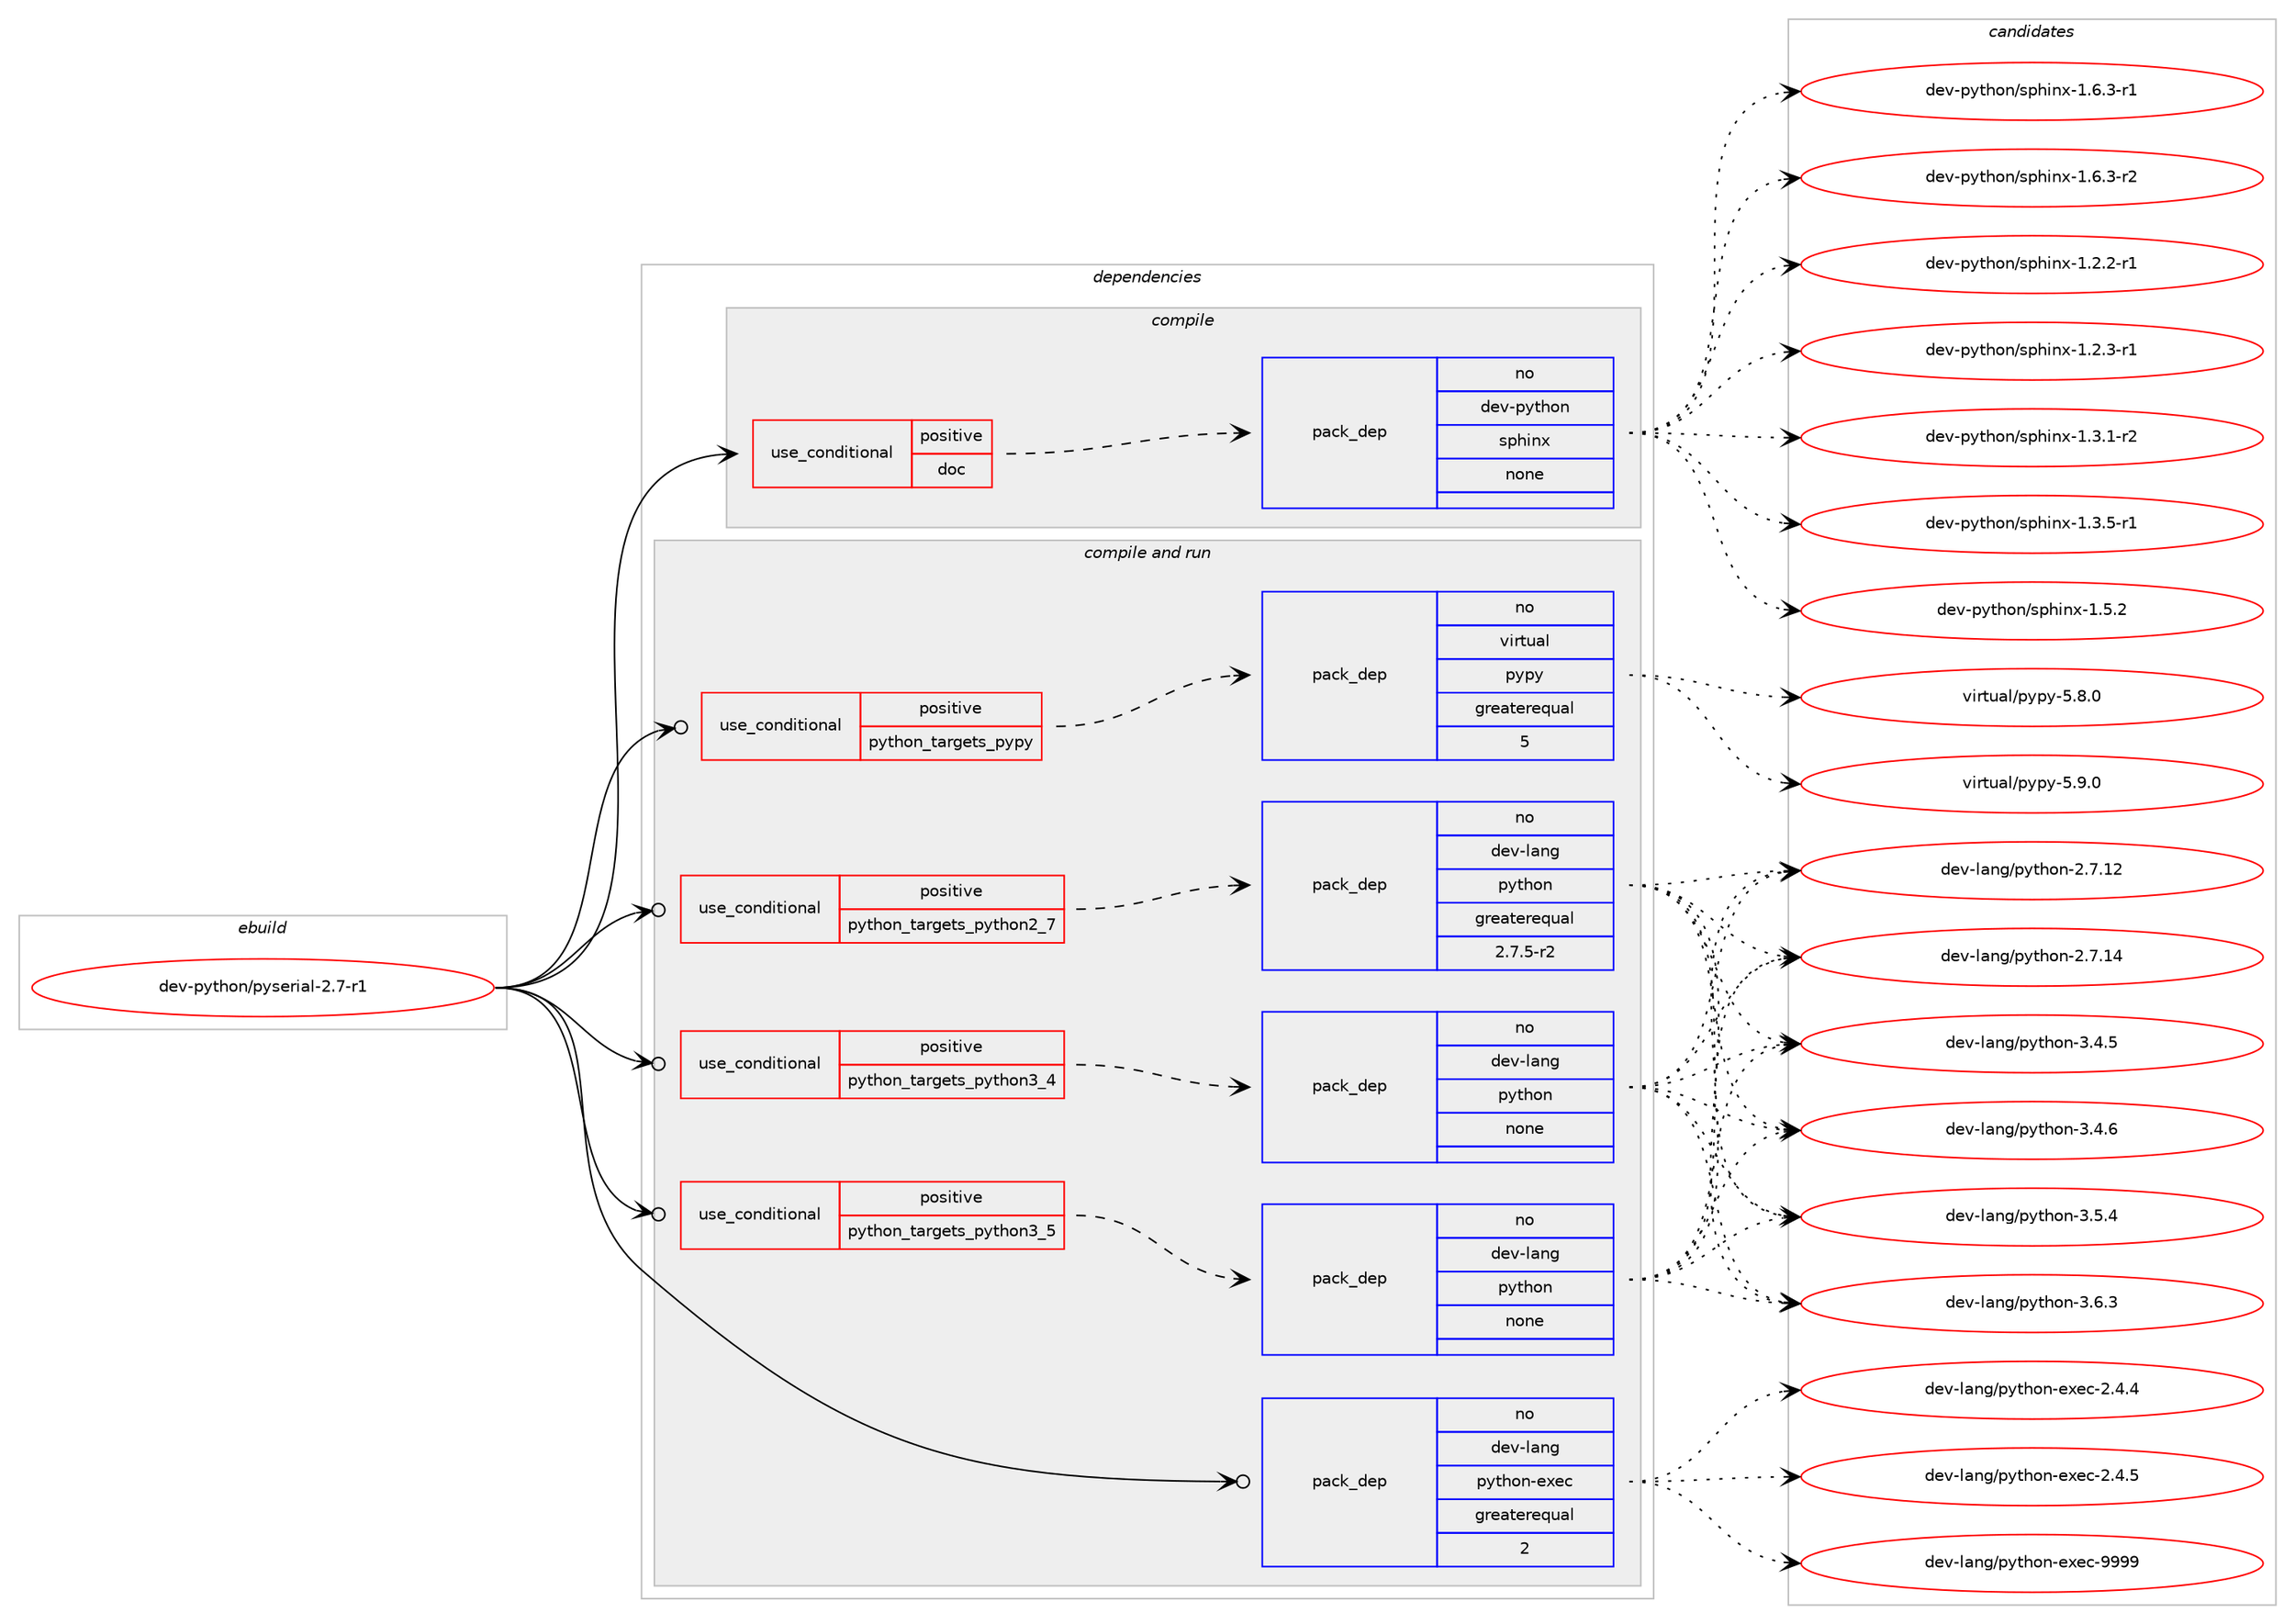 digraph prolog {

# *************
# Graph options
# *************

newrank=true;
concentrate=true;
compound=true;
graph [rankdir=LR,fontname=Helvetica,fontsize=10,ranksep=1.5];#, ranksep=2.5, nodesep=0.2];
edge  [arrowhead=vee];
node  [fontname=Helvetica,fontsize=10];

# **********
# The ebuild
# **********

subgraph cluster_leftcol {
color=gray;
rank=same;
label=<<i>ebuild</i>>;
id [label="dev-python/pyserial-2.7-r1", color=red, width=4, href="../dev-python/pyserial-2.7-r1.svg"];
}

# ****************
# The dependencies
# ****************

subgraph cluster_midcol {
color=gray;
label=<<i>dependencies</i>>;
subgraph cluster_compile {
fillcolor="#eeeeee";
style=filled;
label=<<i>compile</i>>;
subgraph cond39284 {
dependency179035 [label=<<TABLE BORDER="0" CELLBORDER="1" CELLSPACING="0" CELLPADDING="4"><TR><TD ROWSPAN="3" CELLPADDING="10">use_conditional</TD></TR><TR><TD>positive</TD></TR><TR><TD>doc</TD></TR></TABLE>>, shape=none, color=red];
subgraph pack135819 {
dependency179036 [label=<<TABLE BORDER="0" CELLBORDER="1" CELLSPACING="0" CELLPADDING="4" WIDTH="220"><TR><TD ROWSPAN="6" CELLPADDING="30">pack_dep</TD></TR><TR><TD WIDTH="110">no</TD></TR><TR><TD>dev-python</TD></TR><TR><TD>sphinx</TD></TR><TR><TD>none</TD></TR><TR><TD></TD></TR></TABLE>>, shape=none, color=blue];
}
dependency179035:e -> dependency179036:w [weight=20,style="dashed",arrowhead="vee"];
}
id:e -> dependency179035:w [weight=20,style="solid",arrowhead="vee"];
}
subgraph cluster_compileandrun {
fillcolor="#eeeeee";
style=filled;
label=<<i>compile and run</i>>;
subgraph cond39285 {
dependency179037 [label=<<TABLE BORDER="0" CELLBORDER="1" CELLSPACING="0" CELLPADDING="4"><TR><TD ROWSPAN="3" CELLPADDING="10">use_conditional</TD></TR><TR><TD>positive</TD></TR><TR><TD>python_targets_pypy</TD></TR></TABLE>>, shape=none, color=red];
subgraph pack135820 {
dependency179038 [label=<<TABLE BORDER="0" CELLBORDER="1" CELLSPACING="0" CELLPADDING="4" WIDTH="220"><TR><TD ROWSPAN="6" CELLPADDING="30">pack_dep</TD></TR><TR><TD WIDTH="110">no</TD></TR><TR><TD>virtual</TD></TR><TR><TD>pypy</TD></TR><TR><TD>greaterequal</TD></TR><TR><TD>5</TD></TR></TABLE>>, shape=none, color=blue];
}
dependency179037:e -> dependency179038:w [weight=20,style="dashed",arrowhead="vee"];
}
id:e -> dependency179037:w [weight=20,style="solid",arrowhead="odotvee"];
subgraph cond39286 {
dependency179039 [label=<<TABLE BORDER="0" CELLBORDER="1" CELLSPACING="0" CELLPADDING="4"><TR><TD ROWSPAN="3" CELLPADDING="10">use_conditional</TD></TR><TR><TD>positive</TD></TR><TR><TD>python_targets_python2_7</TD></TR></TABLE>>, shape=none, color=red];
subgraph pack135821 {
dependency179040 [label=<<TABLE BORDER="0" CELLBORDER="1" CELLSPACING="0" CELLPADDING="4" WIDTH="220"><TR><TD ROWSPAN="6" CELLPADDING="30">pack_dep</TD></TR><TR><TD WIDTH="110">no</TD></TR><TR><TD>dev-lang</TD></TR><TR><TD>python</TD></TR><TR><TD>greaterequal</TD></TR><TR><TD>2.7.5-r2</TD></TR></TABLE>>, shape=none, color=blue];
}
dependency179039:e -> dependency179040:w [weight=20,style="dashed",arrowhead="vee"];
}
id:e -> dependency179039:w [weight=20,style="solid",arrowhead="odotvee"];
subgraph cond39287 {
dependency179041 [label=<<TABLE BORDER="0" CELLBORDER="1" CELLSPACING="0" CELLPADDING="4"><TR><TD ROWSPAN="3" CELLPADDING="10">use_conditional</TD></TR><TR><TD>positive</TD></TR><TR><TD>python_targets_python3_4</TD></TR></TABLE>>, shape=none, color=red];
subgraph pack135822 {
dependency179042 [label=<<TABLE BORDER="0" CELLBORDER="1" CELLSPACING="0" CELLPADDING="4" WIDTH="220"><TR><TD ROWSPAN="6" CELLPADDING="30">pack_dep</TD></TR><TR><TD WIDTH="110">no</TD></TR><TR><TD>dev-lang</TD></TR><TR><TD>python</TD></TR><TR><TD>none</TD></TR><TR><TD></TD></TR></TABLE>>, shape=none, color=blue];
}
dependency179041:e -> dependency179042:w [weight=20,style="dashed",arrowhead="vee"];
}
id:e -> dependency179041:w [weight=20,style="solid",arrowhead="odotvee"];
subgraph cond39288 {
dependency179043 [label=<<TABLE BORDER="0" CELLBORDER="1" CELLSPACING="0" CELLPADDING="4"><TR><TD ROWSPAN="3" CELLPADDING="10">use_conditional</TD></TR><TR><TD>positive</TD></TR><TR><TD>python_targets_python3_5</TD></TR></TABLE>>, shape=none, color=red];
subgraph pack135823 {
dependency179044 [label=<<TABLE BORDER="0" CELLBORDER="1" CELLSPACING="0" CELLPADDING="4" WIDTH="220"><TR><TD ROWSPAN="6" CELLPADDING="30">pack_dep</TD></TR><TR><TD WIDTH="110">no</TD></TR><TR><TD>dev-lang</TD></TR><TR><TD>python</TD></TR><TR><TD>none</TD></TR><TR><TD></TD></TR></TABLE>>, shape=none, color=blue];
}
dependency179043:e -> dependency179044:w [weight=20,style="dashed",arrowhead="vee"];
}
id:e -> dependency179043:w [weight=20,style="solid",arrowhead="odotvee"];
subgraph pack135824 {
dependency179045 [label=<<TABLE BORDER="0" CELLBORDER="1" CELLSPACING="0" CELLPADDING="4" WIDTH="220"><TR><TD ROWSPAN="6" CELLPADDING="30">pack_dep</TD></TR><TR><TD WIDTH="110">no</TD></TR><TR><TD>dev-lang</TD></TR><TR><TD>python-exec</TD></TR><TR><TD>greaterequal</TD></TR><TR><TD>2</TD></TR></TABLE>>, shape=none, color=blue];
}
id:e -> dependency179045:w [weight=20,style="solid",arrowhead="odotvee"];
}
subgraph cluster_run {
fillcolor="#eeeeee";
style=filled;
label=<<i>run</i>>;
}
}

# **************
# The candidates
# **************

subgraph cluster_choices {
rank=same;
color=gray;
label=<<i>candidates</i>>;

subgraph choice135819 {
color=black;
nodesep=1;
choice10010111845112121116104111110471151121041051101204549465046504511449 [label="dev-python/sphinx-1.2.2-r1", color=red, width=4,href="../dev-python/sphinx-1.2.2-r1.svg"];
choice10010111845112121116104111110471151121041051101204549465046514511449 [label="dev-python/sphinx-1.2.3-r1", color=red, width=4,href="../dev-python/sphinx-1.2.3-r1.svg"];
choice10010111845112121116104111110471151121041051101204549465146494511450 [label="dev-python/sphinx-1.3.1-r2", color=red, width=4,href="../dev-python/sphinx-1.3.1-r2.svg"];
choice10010111845112121116104111110471151121041051101204549465146534511449 [label="dev-python/sphinx-1.3.5-r1", color=red, width=4,href="../dev-python/sphinx-1.3.5-r1.svg"];
choice1001011184511212111610411111047115112104105110120454946534650 [label="dev-python/sphinx-1.5.2", color=red, width=4,href="../dev-python/sphinx-1.5.2.svg"];
choice10010111845112121116104111110471151121041051101204549465446514511449 [label="dev-python/sphinx-1.6.3-r1", color=red, width=4,href="../dev-python/sphinx-1.6.3-r1.svg"];
choice10010111845112121116104111110471151121041051101204549465446514511450 [label="dev-python/sphinx-1.6.3-r2", color=red, width=4,href="../dev-python/sphinx-1.6.3-r2.svg"];
dependency179036:e -> choice10010111845112121116104111110471151121041051101204549465046504511449:w [style=dotted,weight="100"];
dependency179036:e -> choice10010111845112121116104111110471151121041051101204549465046514511449:w [style=dotted,weight="100"];
dependency179036:e -> choice10010111845112121116104111110471151121041051101204549465146494511450:w [style=dotted,weight="100"];
dependency179036:e -> choice10010111845112121116104111110471151121041051101204549465146534511449:w [style=dotted,weight="100"];
dependency179036:e -> choice1001011184511212111610411111047115112104105110120454946534650:w [style=dotted,weight="100"];
dependency179036:e -> choice10010111845112121116104111110471151121041051101204549465446514511449:w [style=dotted,weight="100"];
dependency179036:e -> choice10010111845112121116104111110471151121041051101204549465446514511450:w [style=dotted,weight="100"];
}
subgraph choice135820 {
color=black;
nodesep=1;
choice1181051141161179710847112121112121455346564648 [label="virtual/pypy-5.8.0", color=red, width=4,href="../virtual/pypy-5.8.0.svg"];
choice1181051141161179710847112121112121455346574648 [label="virtual/pypy-5.9.0", color=red, width=4,href="../virtual/pypy-5.9.0.svg"];
dependency179038:e -> choice1181051141161179710847112121112121455346564648:w [style=dotted,weight="100"];
dependency179038:e -> choice1181051141161179710847112121112121455346574648:w [style=dotted,weight="100"];
}
subgraph choice135821 {
color=black;
nodesep=1;
choice10010111845108971101034711212111610411111045504655464950 [label="dev-lang/python-2.7.12", color=red, width=4,href="../dev-lang/python-2.7.12.svg"];
choice10010111845108971101034711212111610411111045504655464952 [label="dev-lang/python-2.7.14", color=red, width=4,href="../dev-lang/python-2.7.14.svg"];
choice100101118451089711010347112121116104111110455146524653 [label="dev-lang/python-3.4.5", color=red, width=4,href="../dev-lang/python-3.4.5.svg"];
choice100101118451089711010347112121116104111110455146524654 [label="dev-lang/python-3.4.6", color=red, width=4,href="../dev-lang/python-3.4.6.svg"];
choice100101118451089711010347112121116104111110455146534652 [label="dev-lang/python-3.5.4", color=red, width=4,href="../dev-lang/python-3.5.4.svg"];
choice100101118451089711010347112121116104111110455146544651 [label="dev-lang/python-3.6.3", color=red, width=4,href="../dev-lang/python-3.6.3.svg"];
dependency179040:e -> choice10010111845108971101034711212111610411111045504655464950:w [style=dotted,weight="100"];
dependency179040:e -> choice10010111845108971101034711212111610411111045504655464952:w [style=dotted,weight="100"];
dependency179040:e -> choice100101118451089711010347112121116104111110455146524653:w [style=dotted,weight="100"];
dependency179040:e -> choice100101118451089711010347112121116104111110455146524654:w [style=dotted,weight="100"];
dependency179040:e -> choice100101118451089711010347112121116104111110455146534652:w [style=dotted,weight="100"];
dependency179040:e -> choice100101118451089711010347112121116104111110455146544651:w [style=dotted,weight="100"];
}
subgraph choice135822 {
color=black;
nodesep=1;
choice10010111845108971101034711212111610411111045504655464950 [label="dev-lang/python-2.7.12", color=red, width=4,href="../dev-lang/python-2.7.12.svg"];
choice10010111845108971101034711212111610411111045504655464952 [label="dev-lang/python-2.7.14", color=red, width=4,href="../dev-lang/python-2.7.14.svg"];
choice100101118451089711010347112121116104111110455146524653 [label="dev-lang/python-3.4.5", color=red, width=4,href="../dev-lang/python-3.4.5.svg"];
choice100101118451089711010347112121116104111110455146524654 [label="dev-lang/python-3.4.6", color=red, width=4,href="../dev-lang/python-3.4.6.svg"];
choice100101118451089711010347112121116104111110455146534652 [label="dev-lang/python-3.5.4", color=red, width=4,href="../dev-lang/python-3.5.4.svg"];
choice100101118451089711010347112121116104111110455146544651 [label="dev-lang/python-3.6.3", color=red, width=4,href="../dev-lang/python-3.6.3.svg"];
dependency179042:e -> choice10010111845108971101034711212111610411111045504655464950:w [style=dotted,weight="100"];
dependency179042:e -> choice10010111845108971101034711212111610411111045504655464952:w [style=dotted,weight="100"];
dependency179042:e -> choice100101118451089711010347112121116104111110455146524653:w [style=dotted,weight="100"];
dependency179042:e -> choice100101118451089711010347112121116104111110455146524654:w [style=dotted,weight="100"];
dependency179042:e -> choice100101118451089711010347112121116104111110455146534652:w [style=dotted,weight="100"];
dependency179042:e -> choice100101118451089711010347112121116104111110455146544651:w [style=dotted,weight="100"];
}
subgraph choice135823 {
color=black;
nodesep=1;
choice10010111845108971101034711212111610411111045504655464950 [label="dev-lang/python-2.7.12", color=red, width=4,href="../dev-lang/python-2.7.12.svg"];
choice10010111845108971101034711212111610411111045504655464952 [label="dev-lang/python-2.7.14", color=red, width=4,href="../dev-lang/python-2.7.14.svg"];
choice100101118451089711010347112121116104111110455146524653 [label="dev-lang/python-3.4.5", color=red, width=4,href="../dev-lang/python-3.4.5.svg"];
choice100101118451089711010347112121116104111110455146524654 [label="dev-lang/python-3.4.6", color=red, width=4,href="../dev-lang/python-3.4.6.svg"];
choice100101118451089711010347112121116104111110455146534652 [label="dev-lang/python-3.5.4", color=red, width=4,href="../dev-lang/python-3.5.4.svg"];
choice100101118451089711010347112121116104111110455146544651 [label="dev-lang/python-3.6.3", color=red, width=4,href="../dev-lang/python-3.6.3.svg"];
dependency179044:e -> choice10010111845108971101034711212111610411111045504655464950:w [style=dotted,weight="100"];
dependency179044:e -> choice10010111845108971101034711212111610411111045504655464952:w [style=dotted,weight="100"];
dependency179044:e -> choice100101118451089711010347112121116104111110455146524653:w [style=dotted,weight="100"];
dependency179044:e -> choice100101118451089711010347112121116104111110455146524654:w [style=dotted,weight="100"];
dependency179044:e -> choice100101118451089711010347112121116104111110455146534652:w [style=dotted,weight="100"];
dependency179044:e -> choice100101118451089711010347112121116104111110455146544651:w [style=dotted,weight="100"];
}
subgraph choice135824 {
color=black;
nodesep=1;
choice1001011184510897110103471121211161041111104510112010199455046524652 [label="dev-lang/python-exec-2.4.4", color=red, width=4,href="../dev-lang/python-exec-2.4.4.svg"];
choice1001011184510897110103471121211161041111104510112010199455046524653 [label="dev-lang/python-exec-2.4.5", color=red, width=4,href="../dev-lang/python-exec-2.4.5.svg"];
choice10010111845108971101034711212111610411111045101120101994557575757 [label="dev-lang/python-exec-9999", color=red, width=4,href="../dev-lang/python-exec-9999.svg"];
dependency179045:e -> choice1001011184510897110103471121211161041111104510112010199455046524652:w [style=dotted,weight="100"];
dependency179045:e -> choice1001011184510897110103471121211161041111104510112010199455046524653:w [style=dotted,weight="100"];
dependency179045:e -> choice10010111845108971101034711212111610411111045101120101994557575757:w [style=dotted,weight="100"];
}
}

}
